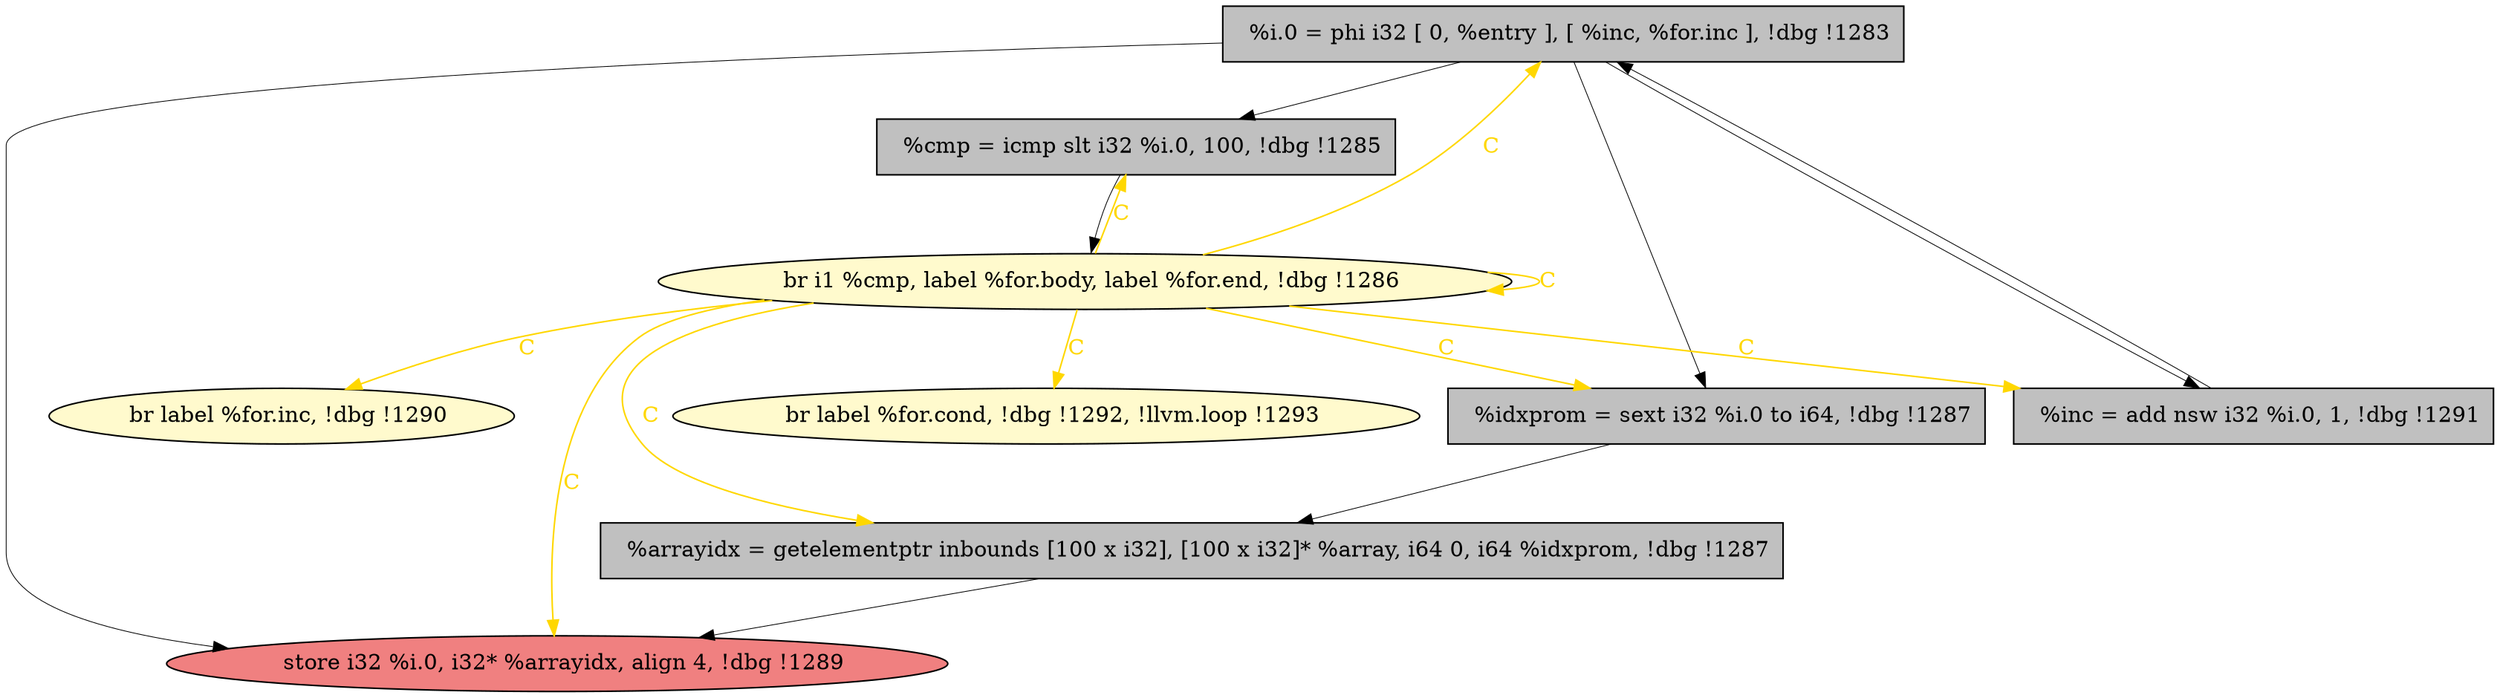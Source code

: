 
digraph G {


node157 [fillcolor=grey,label="  %i.0 = phi i32 [ 0, %entry ], [ %inc, %for.inc ], !dbg !1283",shape=rectangle,style=filled ]
node156 [fillcolor=grey,label="  %cmp = icmp slt i32 %i.0, 100, !dbg !1285",shape=rectangle,style=filled ]
node155 [fillcolor=lemonchiffon,label="  br i1 %cmp, label %for.body, label %for.end, !dbg !1286",shape=ellipse,style=filled ]
node150 [fillcolor=lightcoral,label="  store i32 %i.0, i32* %arrayidx, align 4, !dbg !1289",shape=ellipse,style=filled ]
node149 [fillcolor=grey,label="  %arrayidx = getelementptr inbounds [100 x i32], [100 x i32]* %array, i64 0, i64 %idxprom, !dbg !1287",shape=rectangle,style=filled ]
node153 [fillcolor=grey,label="  %inc = add nsw i32 %i.0, 1, !dbg !1291",shape=rectangle,style=filled ]
node151 [fillcolor=grey,label="  %idxprom = sext i32 %i.0 to i64, !dbg !1287",shape=rectangle,style=filled ]
node152 [fillcolor=lemonchiffon,label="  br label %for.cond, !dbg !1292, !llvm.loop !1293",shape=ellipse,style=filled ]
node154 [fillcolor=lemonchiffon,label="  br label %for.inc, !dbg !1290",shape=ellipse,style=filled ]

node155->node156 [style=solid,color=gold,label="C",penwidth=1.0,fontcolor=gold ]
node157->node156 [style=solid,color=black,label="",penwidth=0.5,fontcolor=black ]
node155->node155 [style=solid,color=gold,label="C",penwidth=1.0,fontcolor=gold ]
node153->node157 [style=solid,color=black,label="",penwidth=0.5,fontcolor=black ]
node155->node150 [style=solid,color=gold,label="C",penwidth=1.0,fontcolor=gold ]
node157->node151 [style=solid,color=black,label="",penwidth=0.5,fontcolor=black ]
node156->node155 [style=solid,color=black,label="",penwidth=0.5,fontcolor=black ]
node155->node152 [style=solid,color=gold,label="C",penwidth=1.0,fontcolor=gold ]
node155->node154 [style=solid,color=gold,label="C",penwidth=1.0,fontcolor=gold ]
node155->node149 [style=solid,color=gold,label="C",penwidth=1.0,fontcolor=gold ]
node157->node150 [style=solid,color=black,label="",penwidth=0.5,fontcolor=black ]
node151->node149 [style=solid,color=black,label="",penwidth=0.5,fontcolor=black ]
node155->node151 [style=solid,color=gold,label="C",penwidth=1.0,fontcolor=gold ]
node157->node153 [style=solid,color=black,label="",penwidth=0.5,fontcolor=black ]
node155->node153 [style=solid,color=gold,label="C",penwidth=1.0,fontcolor=gold ]
node149->node150 [style=solid,color=black,label="",penwidth=0.5,fontcolor=black ]
node155->node157 [style=solid,color=gold,label="C",penwidth=1.0,fontcolor=gold ]


}
